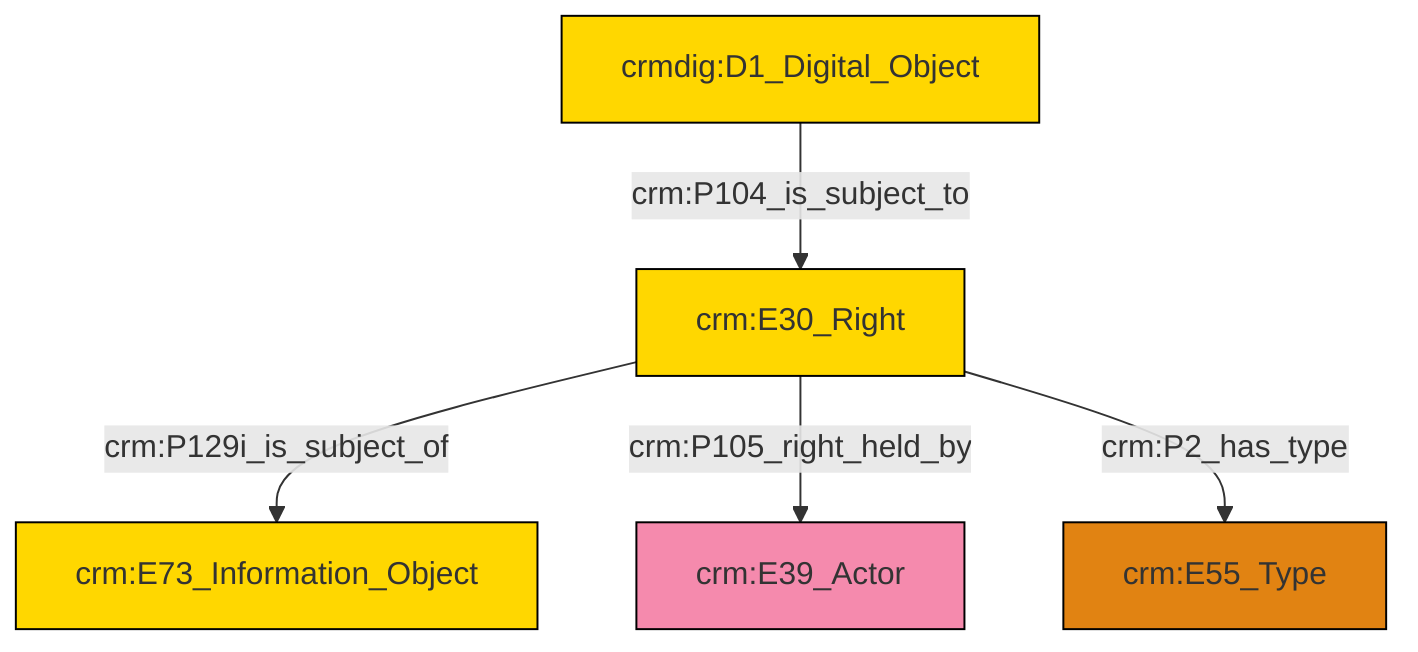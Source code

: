 graph TD
classDef Literal fill:#f2f2f2,stroke:#000000;
classDef CRM_Entity fill:#FFFFFF,stroke:#000000;
classDef Temporal_Entity fill:#00C9E6, stroke:#000000;
classDef Type fill:#E18312, stroke:#000000;
classDef Time-Span fill:#2C9C91, stroke:#000000;
classDef Appellation fill:#FFEB7F, stroke:#000000;
classDef Place fill:#008836, stroke:#000000;
classDef Persistent_Item fill:#B266B2, stroke:#000000;
classDef Conceptual_Object fill:#FFD700, stroke:#000000;
classDef Physical_Thing fill:#D2B48C, stroke:#000000;
classDef Actor fill:#f58aad, stroke:#000000;
classDef PC_Classes fill:#4ce600, stroke:#000000;
classDef Multi fill:#cccccc,stroke:#000000;

0["crm:E30_Right"]:::Conceptual_Object -->|crm:P129i_is_subject_of| 1["crm:E73_Information_Object"]:::Conceptual_Object
0["crm:E30_Right"]:::Conceptual_Object -->|crm:P105_right_held_by| 4["crm:E39_Actor"]:::Actor
0["crm:E30_Right"]:::Conceptual_Object -->|crm:P2_has_type| 6["crm:E55_Type"]:::Type
2["crmdig:D1_Digital_Object"]:::Conceptual_Object -->|crm:P104_is_subject_to| 0["crm:E30_Right"]:::Conceptual_Object